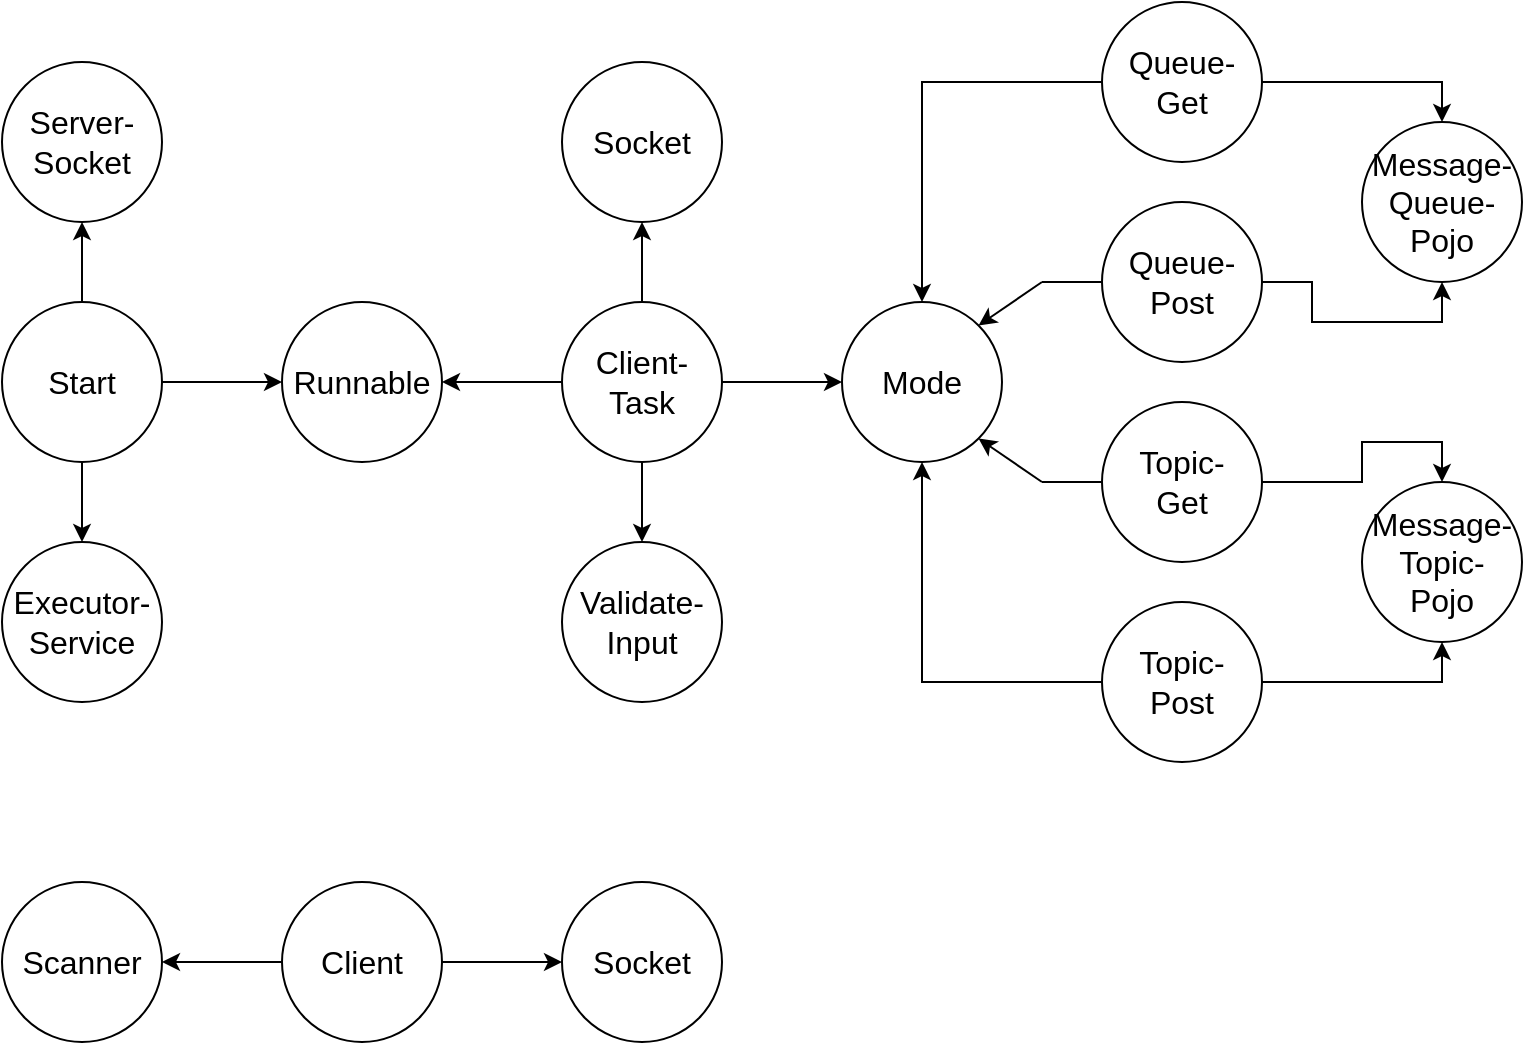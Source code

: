 <mxfile version="14.1.2" type="device"><diagram id="a-QkmxiEhPpvicdShKxw" name="Page-1"><mxGraphModel dx="1247" dy="561" grid="1" gridSize="10" guides="1" tooltips="1" connect="1" arrows="1" fold="1" page="1" pageScale="1" pageWidth="827" pageHeight="1169" math="0" shadow="0"><root><mxCell id="0"/><mxCell id="1" parent="0"/><mxCell id="iRKcN7gPGbUxuPHwGHvK-25" style="edgeStyle=orthogonalEdgeStyle;rounded=0;orthogonalLoop=1;jettySize=auto;html=1;" edge="1" parent="1" source="iRKcN7gPGbUxuPHwGHvK-1" target="iRKcN7gPGbUxuPHwGHvK-4"><mxGeometry relative="1" as="geometry"/></mxCell><mxCell id="iRKcN7gPGbUxuPHwGHvK-26" style="edgeStyle=orthogonalEdgeStyle;rounded=0;orthogonalLoop=1;jettySize=auto;html=1;entryX=0.5;entryY=1;entryDx=0;entryDy=0;" edge="1" parent="1" source="iRKcN7gPGbUxuPHwGHvK-1" target="iRKcN7gPGbUxuPHwGHvK-2"><mxGeometry relative="1" as="geometry"/></mxCell><mxCell id="iRKcN7gPGbUxuPHwGHvK-27" style="edgeStyle=orthogonalEdgeStyle;rounded=0;orthogonalLoop=1;jettySize=auto;html=1;entryX=0.5;entryY=0;entryDx=0;entryDy=0;" edge="1" parent="1" source="iRKcN7gPGbUxuPHwGHvK-1" target="iRKcN7gPGbUxuPHwGHvK-3"><mxGeometry relative="1" as="geometry"/></mxCell><mxCell id="iRKcN7gPGbUxuPHwGHvK-1" value="&lt;font size=&quot;3&quot;&gt;Start&lt;/font&gt;" style="ellipse;whiteSpace=wrap;html=1;aspect=fixed;" vertex="1" parent="1"><mxGeometry x="180" y="190" width="80" height="80" as="geometry"/></mxCell><mxCell id="iRKcN7gPGbUxuPHwGHvK-2" value="&lt;font size=&quot;3&quot;&gt;Server-Socket&lt;/font&gt;" style="ellipse;whiteSpace=wrap;html=1;aspect=fixed;" vertex="1" parent="1"><mxGeometry x="180" y="70" width="80" height="80" as="geometry"/></mxCell><mxCell id="iRKcN7gPGbUxuPHwGHvK-3" value="&lt;font size=&quot;3&quot;&gt;Executor-Service&lt;/font&gt;" style="ellipse;whiteSpace=wrap;html=1;aspect=fixed;" vertex="1" parent="1"><mxGeometry x="180" y="310" width="80" height="80" as="geometry"/></mxCell><mxCell id="iRKcN7gPGbUxuPHwGHvK-4" value="&lt;font size=&quot;3&quot;&gt;Runnable&lt;/font&gt;" style="ellipse;whiteSpace=wrap;html=1;aspect=fixed;" vertex="1" parent="1"><mxGeometry x="320" y="190" width="80" height="80" as="geometry"/></mxCell><mxCell id="iRKcN7gPGbUxuPHwGHvK-21" style="edgeStyle=orthogonalEdgeStyle;rounded=0;orthogonalLoop=1;jettySize=auto;html=1;entryX=0.5;entryY=1;entryDx=0;entryDy=0;" edge="1" parent="1" source="iRKcN7gPGbUxuPHwGHvK-6" target="iRKcN7gPGbUxuPHwGHvK-7"><mxGeometry relative="1" as="geometry"/></mxCell><mxCell id="iRKcN7gPGbUxuPHwGHvK-22" style="edgeStyle=orthogonalEdgeStyle;rounded=0;orthogonalLoop=1;jettySize=auto;html=1;" edge="1" parent="1" source="iRKcN7gPGbUxuPHwGHvK-6" target="iRKcN7gPGbUxuPHwGHvK-8"><mxGeometry relative="1" as="geometry"/></mxCell><mxCell id="iRKcN7gPGbUxuPHwGHvK-23" style="edgeStyle=orthogonalEdgeStyle;rounded=0;orthogonalLoop=1;jettySize=auto;html=1;entryX=0;entryY=0.5;entryDx=0;entryDy=0;" edge="1" parent="1" source="iRKcN7gPGbUxuPHwGHvK-6" target="iRKcN7gPGbUxuPHwGHvK-9"><mxGeometry relative="1" as="geometry"/></mxCell><mxCell id="iRKcN7gPGbUxuPHwGHvK-24" style="edgeStyle=orthogonalEdgeStyle;rounded=0;orthogonalLoop=1;jettySize=auto;html=1;entryX=1;entryY=0.5;entryDx=0;entryDy=0;" edge="1" parent="1" source="iRKcN7gPGbUxuPHwGHvK-6" target="iRKcN7gPGbUxuPHwGHvK-4"><mxGeometry relative="1" as="geometry"/></mxCell><mxCell id="iRKcN7gPGbUxuPHwGHvK-6" value="&lt;font size=&quot;3&quot;&gt;Client-Task&lt;/font&gt;" style="ellipse;whiteSpace=wrap;html=1;aspect=fixed;" vertex="1" parent="1"><mxGeometry x="460" y="190" width="80" height="80" as="geometry"/></mxCell><mxCell id="iRKcN7gPGbUxuPHwGHvK-7" value="&lt;font size=&quot;3&quot;&gt;Socket&lt;/font&gt;" style="ellipse;whiteSpace=wrap;html=1;aspect=fixed;" vertex="1" parent="1"><mxGeometry x="460" y="70" width="80" height="80" as="geometry"/></mxCell><mxCell id="iRKcN7gPGbUxuPHwGHvK-8" value="&lt;font size=&quot;3&quot;&gt;Validate-Input&lt;/font&gt;" style="ellipse;whiteSpace=wrap;html=1;aspect=fixed;" vertex="1" parent="1"><mxGeometry x="460" y="310" width="80" height="80" as="geometry"/></mxCell><mxCell id="iRKcN7gPGbUxuPHwGHvK-9" value="&lt;font size=&quot;3&quot;&gt;Mode&lt;/font&gt;" style="ellipse;whiteSpace=wrap;html=1;aspect=fixed;" vertex="1" parent="1"><mxGeometry x="600" y="190" width="80" height="80" as="geometry"/></mxCell><mxCell id="iRKcN7gPGbUxuPHwGHvK-15" style="edgeStyle=orthogonalEdgeStyle;rounded=0;orthogonalLoop=1;jettySize=auto;html=1;entryX=0.5;entryY=0;entryDx=0;entryDy=0;" edge="1" parent="1" source="iRKcN7gPGbUxuPHwGHvK-10" target="iRKcN7gPGbUxuPHwGHvK-9"><mxGeometry relative="1" as="geometry"/></mxCell><mxCell id="iRKcN7gPGbUxuPHwGHvK-30" style="edgeStyle=orthogonalEdgeStyle;rounded=0;orthogonalLoop=1;jettySize=auto;html=1;entryX=0.5;entryY=0;entryDx=0;entryDy=0;" edge="1" parent="1" source="iRKcN7gPGbUxuPHwGHvK-10" target="iRKcN7gPGbUxuPHwGHvK-28"><mxGeometry relative="1" as="geometry"/></mxCell><mxCell id="iRKcN7gPGbUxuPHwGHvK-10" value="&lt;font size=&quot;3&quot;&gt;Queue-Get&lt;/font&gt;" style="ellipse;whiteSpace=wrap;html=1;aspect=fixed;" vertex="1" parent="1"><mxGeometry x="730" y="40" width="80" height="80" as="geometry"/></mxCell><mxCell id="iRKcN7gPGbUxuPHwGHvK-31" style="edgeStyle=orthogonalEdgeStyle;rounded=0;orthogonalLoop=1;jettySize=auto;html=1;entryX=0.5;entryY=1;entryDx=0;entryDy=0;" edge="1" parent="1" source="iRKcN7gPGbUxuPHwGHvK-11" target="iRKcN7gPGbUxuPHwGHvK-28"><mxGeometry relative="1" as="geometry"/></mxCell><mxCell id="iRKcN7gPGbUxuPHwGHvK-11" value="&lt;font size=&quot;3&quot;&gt;Queue-Post&lt;/font&gt;" style="ellipse;whiteSpace=wrap;html=1;aspect=fixed;" vertex="1" parent="1"><mxGeometry x="730" y="140" width="80" height="80" as="geometry"/></mxCell><mxCell id="iRKcN7gPGbUxuPHwGHvK-16" style="edgeStyle=orthogonalEdgeStyle;rounded=0;orthogonalLoop=1;jettySize=auto;html=1;entryX=0.5;entryY=1;entryDx=0;entryDy=0;" edge="1" parent="1" source="iRKcN7gPGbUxuPHwGHvK-12" target="iRKcN7gPGbUxuPHwGHvK-9"><mxGeometry relative="1" as="geometry"/></mxCell><mxCell id="iRKcN7gPGbUxuPHwGHvK-33" style="edgeStyle=orthogonalEdgeStyle;rounded=0;orthogonalLoop=1;jettySize=auto;html=1;entryX=0.5;entryY=1;entryDx=0;entryDy=0;" edge="1" parent="1" source="iRKcN7gPGbUxuPHwGHvK-12" target="iRKcN7gPGbUxuPHwGHvK-29"><mxGeometry relative="1" as="geometry"/></mxCell><mxCell id="iRKcN7gPGbUxuPHwGHvK-12" value="&lt;font size=&quot;3&quot;&gt;Topic-&lt;br&gt;Post&lt;/font&gt;" style="ellipse;whiteSpace=wrap;html=1;aspect=fixed;" vertex="1" parent="1"><mxGeometry x="730" y="340" width="80" height="80" as="geometry"/></mxCell><mxCell id="iRKcN7gPGbUxuPHwGHvK-32" style="edgeStyle=orthogonalEdgeStyle;rounded=0;orthogonalLoop=1;jettySize=auto;html=1;entryX=0.5;entryY=0;entryDx=0;entryDy=0;" edge="1" parent="1" source="iRKcN7gPGbUxuPHwGHvK-13" target="iRKcN7gPGbUxuPHwGHvK-29"><mxGeometry relative="1" as="geometry"><Array as="points"><mxPoint x="860" y="280"/><mxPoint x="860" y="260"/><mxPoint x="900" y="260"/></Array></mxGeometry></mxCell><mxCell id="iRKcN7gPGbUxuPHwGHvK-13" value="&lt;span style=&quot;font-size: medium&quot;&gt;Topic&lt;/span&gt;&lt;font size=&quot;3&quot;&gt;-&lt;br&gt;Get&lt;/font&gt;" style="ellipse;whiteSpace=wrap;html=1;aspect=fixed;" vertex="1" parent="1"><mxGeometry x="730" y="240" width="80" height="80" as="geometry"/></mxCell><mxCell id="iRKcN7gPGbUxuPHwGHvK-17" value="" style="endArrow=none;html=1;entryX=0;entryY=0.5;entryDx=0;entryDy=0;" edge="1" parent="1" target="iRKcN7gPGbUxuPHwGHvK-11"><mxGeometry width="50" height="50" relative="1" as="geometry"><mxPoint x="700" y="180" as="sourcePoint"/><mxPoint x="730" y="150" as="targetPoint"/></mxGeometry></mxCell><mxCell id="iRKcN7gPGbUxuPHwGHvK-18" value="" style="endArrow=none;html=1;entryX=0;entryY=0.5;entryDx=0;entryDy=0;" edge="1" parent="1" target="iRKcN7gPGbUxuPHwGHvK-13"><mxGeometry width="50" height="50" relative="1" as="geometry"><mxPoint x="700" y="280" as="sourcePoint"/><mxPoint x="720" y="270" as="targetPoint"/></mxGeometry></mxCell><mxCell id="iRKcN7gPGbUxuPHwGHvK-19" value="" style="endArrow=classic;html=1;entryX=1;entryY=0;entryDx=0;entryDy=0;" edge="1" parent="1" target="iRKcN7gPGbUxuPHwGHvK-9"><mxGeometry width="50" height="50" relative="1" as="geometry"><mxPoint x="700" y="180" as="sourcePoint"/><mxPoint x="740" y="250" as="targetPoint"/></mxGeometry></mxCell><mxCell id="iRKcN7gPGbUxuPHwGHvK-20" value="" style="endArrow=classic;html=1;entryX=1;entryY=1;entryDx=0;entryDy=0;" edge="1" parent="1" target="iRKcN7gPGbUxuPHwGHvK-9"><mxGeometry width="50" height="50" relative="1" as="geometry"><mxPoint x="700" y="280" as="sourcePoint"/><mxPoint x="740" y="280" as="targetPoint"/></mxGeometry></mxCell><mxCell id="iRKcN7gPGbUxuPHwGHvK-28" value="&lt;font size=&quot;3&quot;&gt;Message-Queue-Pojo&lt;/font&gt;" style="ellipse;whiteSpace=wrap;html=1;aspect=fixed;" vertex="1" parent="1"><mxGeometry x="860" y="100" width="80" height="80" as="geometry"/></mxCell><mxCell id="iRKcN7gPGbUxuPHwGHvK-29" value="&lt;font size=&quot;3&quot;&gt;Message-Topic-&lt;br&gt;Pojo&lt;/font&gt;" style="ellipse;whiteSpace=wrap;html=1;aspect=fixed;" vertex="1" parent="1"><mxGeometry x="860" y="280" width="80" height="80" as="geometry"/></mxCell><mxCell id="iRKcN7gPGbUxuPHwGHvK-37" style="edgeStyle=orthogonalEdgeStyle;rounded=0;orthogonalLoop=1;jettySize=auto;html=1;entryX=1;entryY=0.5;entryDx=0;entryDy=0;" edge="1" parent="1" source="iRKcN7gPGbUxuPHwGHvK-34" target="iRKcN7gPGbUxuPHwGHvK-35"><mxGeometry relative="1" as="geometry"/></mxCell><mxCell id="iRKcN7gPGbUxuPHwGHvK-38" style="edgeStyle=orthogonalEdgeStyle;rounded=0;orthogonalLoop=1;jettySize=auto;html=1;entryX=0;entryY=0.5;entryDx=0;entryDy=0;" edge="1" parent="1" source="iRKcN7gPGbUxuPHwGHvK-34" target="iRKcN7gPGbUxuPHwGHvK-36"><mxGeometry relative="1" as="geometry"/></mxCell><mxCell id="iRKcN7gPGbUxuPHwGHvK-34" value="&lt;font size=&quot;3&quot;&gt;Client&lt;/font&gt;" style="ellipse;whiteSpace=wrap;html=1;aspect=fixed;" vertex="1" parent="1"><mxGeometry x="320" y="480" width="80" height="80" as="geometry"/></mxCell><mxCell id="iRKcN7gPGbUxuPHwGHvK-35" value="&lt;font size=&quot;3&quot;&gt;Scanner&lt;/font&gt;" style="ellipse;whiteSpace=wrap;html=1;aspect=fixed;" vertex="1" parent="1"><mxGeometry x="180" y="480" width="80" height="80" as="geometry"/></mxCell><mxCell id="iRKcN7gPGbUxuPHwGHvK-36" value="&lt;font size=&quot;3&quot;&gt;Socket&lt;/font&gt;" style="ellipse;whiteSpace=wrap;html=1;aspect=fixed;" vertex="1" parent="1"><mxGeometry x="460" y="480" width="80" height="80" as="geometry"/></mxCell></root></mxGraphModel></diagram></mxfile>